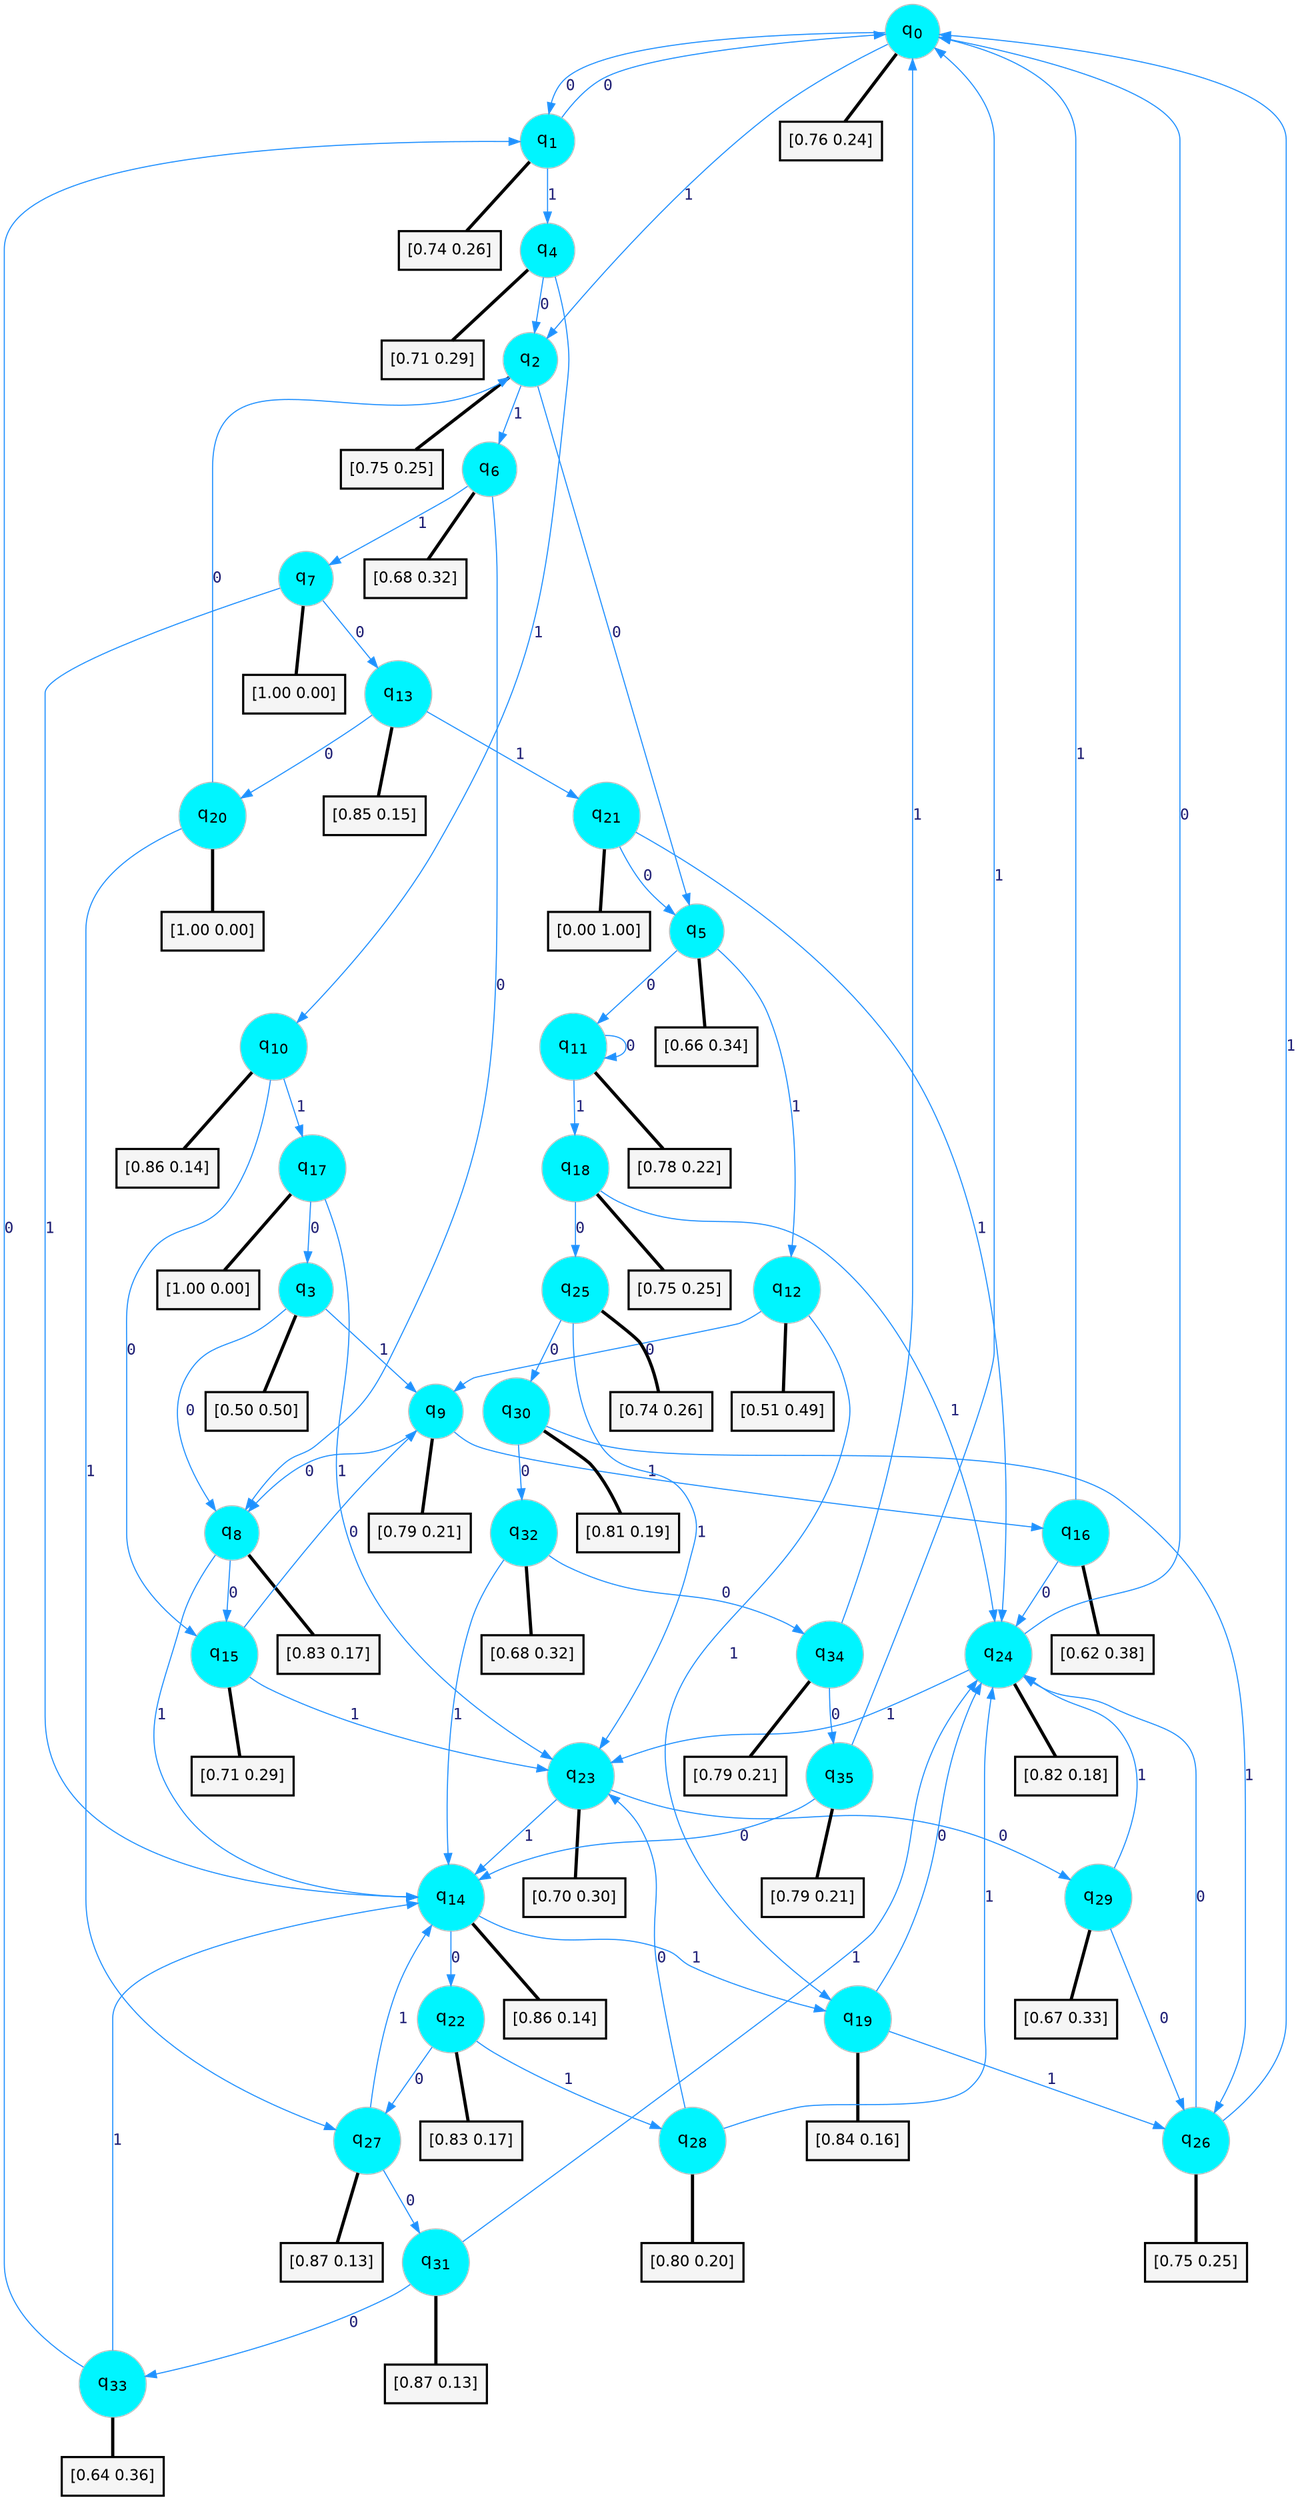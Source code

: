 digraph G {
graph [
bgcolor=transparent, dpi=300, rankdir=TD, size="40,25"];
node [
color=gray, fillcolor=turquoise1, fontcolor=black, fontname=Helvetica, fontsize=16, fontweight=bold, shape=circle, style=filled];
edge [
arrowsize=1, color=dodgerblue1, fontcolor=midnightblue, fontname=courier, fontweight=bold, penwidth=1, style=solid, weight=20];
0[label=<q<SUB>0</SUB>>];
1[label=<q<SUB>1</SUB>>];
2[label=<q<SUB>2</SUB>>];
3[label=<q<SUB>3</SUB>>];
4[label=<q<SUB>4</SUB>>];
5[label=<q<SUB>5</SUB>>];
6[label=<q<SUB>6</SUB>>];
7[label=<q<SUB>7</SUB>>];
8[label=<q<SUB>8</SUB>>];
9[label=<q<SUB>9</SUB>>];
10[label=<q<SUB>10</SUB>>];
11[label=<q<SUB>11</SUB>>];
12[label=<q<SUB>12</SUB>>];
13[label=<q<SUB>13</SUB>>];
14[label=<q<SUB>14</SUB>>];
15[label=<q<SUB>15</SUB>>];
16[label=<q<SUB>16</SUB>>];
17[label=<q<SUB>17</SUB>>];
18[label=<q<SUB>18</SUB>>];
19[label=<q<SUB>19</SUB>>];
20[label=<q<SUB>20</SUB>>];
21[label=<q<SUB>21</SUB>>];
22[label=<q<SUB>22</SUB>>];
23[label=<q<SUB>23</SUB>>];
24[label=<q<SUB>24</SUB>>];
25[label=<q<SUB>25</SUB>>];
26[label=<q<SUB>26</SUB>>];
27[label=<q<SUB>27</SUB>>];
28[label=<q<SUB>28</SUB>>];
29[label=<q<SUB>29</SUB>>];
30[label=<q<SUB>30</SUB>>];
31[label=<q<SUB>31</SUB>>];
32[label=<q<SUB>32</SUB>>];
33[label=<q<SUB>33</SUB>>];
34[label=<q<SUB>34</SUB>>];
35[label=<q<SUB>35</SUB>>];
36[label="[0.76 0.24]", shape=box,fontcolor=black, fontname=Helvetica, fontsize=14, penwidth=2, fillcolor=whitesmoke,color=black];
37[label="[0.74 0.26]", shape=box,fontcolor=black, fontname=Helvetica, fontsize=14, penwidth=2, fillcolor=whitesmoke,color=black];
38[label="[0.75 0.25]", shape=box,fontcolor=black, fontname=Helvetica, fontsize=14, penwidth=2, fillcolor=whitesmoke,color=black];
39[label="[0.50 0.50]", shape=box,fontcolor=black, fontname=Helvetica, fontsize=14, penwidth=2, fillcolor=whitesmoke,color=black];
40[label="[0.71 0.29]", shape=box,fontcolor=black, fontname=Helvetica, fontsize=14, penwidth=2, fillcolor=whitesmoke,color=black];
41[label="[0.66 0.34]", shape=box,fontcolor=black, fontname=Helvetica, fontsize=14, penwidth=2, fillcolor=whitesmoke,color=black];
42[label="[0.68 0.32]", shape=box,fontcolor=black, fontname=Helvetica, fontsize=14, penwidth=2, fillcolor=whitesmoke,color=black];
43[label="[1.00 0.00]", shape=box,fontcolor=black, fontname=Helvetica, fontsize=14, penwidth=2, fillcolor=whitesmoke,color=black];
44[label="[0.83 0.17]", shape=box,fontcolor=black, fontname=Helvetica, fontsize=14, penwidth=2, fillcolor=whitesmoke,color=black];
45[label="[0.79 0.21]", shape=box,fontcolor=black, fontname=Helvetica, fontsize=14, penwidth=2, fillcolor=whitesmoke,color=black];
46[label="[0.86 0.14]", shape=box,fontcolor=black, fontname=Helvetica, fontsize=14, penwidth=2, fillcolor=whitesmoke,color=black];
47[label="[0.78 0.22]", shape=box,fontcolor=black, fontname=Helvetica, fontsize=14, penwidth=2, fillcolor=whitesmoke,color=black];
48[label="[0.51 0.49]", shape=box,fontcolor=black, fontname=Helvetica, fontsize=14, penwidth=2, fillcolor=whitesmoke,color=black];
49[label="[0.85 0.15]", shape=box,fontcolor=black, fontname=Helvetica, fontsize=14, penwidth=2, fillcolor=whitesmoke,color=black];
50[label="[0.86 0.14]", shape=box,fontcolor=black, fontname=Helvetica, fontsize=14, penwidth=2, fillcolor=whitesmoke,color=black];
51[label="[0.71 0.29]", shape=box,fontcolor=black, fontname=Helvetica, fontsize=14, penwidth=2, fillcolor=whitesmoke,color=black];
52[label="[0.62 0.38]", shape=box,fontcolor=black, fontname=Helvetica, fontsize=14, penwidth=2, fillcolor=whitesmoke,color=black];
53[label="[1.00 0.00]", shape=box,fontcolor=black, fontname=Helvetica, fontsize=14, penwidth=2, fillcolor=whitesmoke,color=black];
54[label="[0.75 0.25]", shape=box,fontcolor=black, fontname=Helvetica, fontsize=14, penwidth=2, fillcolor=whitesmoke,color=black];
55[label="[0.84 0.16]", shape=box,fontcolor=black, fontname=Helvetica, fontsize=14, penwidth=2, fillcolor=whitesmoke,color=black];
56[label="[1.00 0.00]", shape=box,fontcolor=black, fontname=Helvetica, fontsize=14, penwidth=2, fillcolor=whitesmoke,color=black];
57[label="[0.00 1.00]", shape=box,fontcolor=black, fontname=Helvetica, fontsize=14, penwidth=2, fillcolor=whitesmoke,color=black];
58[label="[0.83 0.17]", shape=box,fontcolor=black, fontname=Helvetica, fontsize=14, penwidth=2, fillcolor=whitesmoke,color=black];
59[label="[0.70 0.30]", shape=box,fontcolor=black, fontname=Helvetica, fontsize=14, penwidth=2, fillcolor=whitesmoke,color=black];
60[label="[0.82 0.18]", shape=box,fontcolor=black, fontname=Helvetica, fontsize=14, penwidth=2, fillcolor=whitesmoke,color=black];
61[label="[0.74 0.26]", shape=box,fontcolor=black, fontname=Helvetica, fontsize=14, penwidth=2, fillcolor=whitesmoke,color=black];
62[label="[0.75 0.25]", shape=box,fontcolor=black, fontname=Helvetica, fontsize=14, penwidth=2, fillcolor=whitesmoke,color=black];
63[label="[0.87 0.13]", shape=box,fontcolor=black, fontname=Helvetica, fontsize=14, penwidth=2, fillcolor=whitesmoke,color=black];
64[label="[0.80 0.20]", shape=box,fontcolor=black, fontname=Helvetica, fontsize=14, penwidth=2, fillcolor=whitesmoke,color=black];
65[label="[0.67 0.33]", shape=box,fontcolor=black, fontname=Helvetica, fontsize=14, penwidth=2, fillcolor=whitesmoke,color=black];
66[label="[0.81 0.19]", shape=box,fontcolor=black, fontname=Helvetica, fontsize=14, penwidth=2, fillcolor=whitesmoke,color=black];
67[label="[0.87 0.13]", shape=box,fontcolor=black, fontname=Helvetica, fontsize=14, penwidth=2, fillcolor=whitesmoke,color=black];
68[label="[0.68 0.32]", shape=box,fontcolor=black, fontname=Helvetica, fontsize=14, penwidth=2, fillcolor=whitesmoke,color=black];
69[label="[0.64 0.36]", shape=box,fontcolor=black, fontname=Helvetica, fontsize=14, penwidth=2, fillcolor=whitesmoke,color=black];
70[label="[0.79 0.21]", shape=box,fontcolor=black, fontname=Helvetica, fontsize=14, penwidth=2, fillcolor=whitesmoke,color=black];
71[label="[0.79 0.21]", shape=box,fontcolor=black, fontname=Helvetica, fontsize=14, penwidth=2, fillcolor=whitesmoke,color=black];
0->1 [label=0];
0->2 [label=1];
0->36 [arrowhead=none, penwidth=3,color=black];
1->0 [label=0];
1->4 [label=1];
1->37 [arrowhead=none, penwidth=3,color=black];
2->5 [label=0];
2->6 [label=1];
2->38 [arrowhead=none, penwidth=3,color=black];
3->8 [label=0];
3->9 [label=1];
3->39 [arrowhead=none, penwidth=3,color=black];
4->2 [label=0];
4->10 [label=1];
4->40 [arrowhead=none, penwidth=3,color=black];
5->11 [label=0];
5->12 [label=1];
5->41 [arrowhead=none, penwidth=3,color=black];
6->8 [label=0];
6->7 [label=1];
6->42 [arrowhead=none, penwidth=3,color=black];
7->13 [label=0];
7->14 [label=1];
7->43 [arrowhead=none, penwidth=3,color=black];
8->15 [label=0];
8->14 [label=1];
8->44 [arrowhead=none, penwidth=3,color=black];
9->8 [label=0];
9->16 [label=1];
9->45 [arrowhead=none, penwidth=3,color=black];
10->15 [label=0];
10->17 [label=1];
10->46 [arrowhead=none, penwidth=3,color=black];
11->11 [label=0];
11->18 [label=1];
11->47 [arrowhead=none, penwidth=3,color=black];
12->9 [label=0];
12->19 [label=1];
12->48 [arrowhead=none, penwidth=3,color=black];
13->20 [label=0];
13->21 [label=1];
13->49 [arrowhead=none, penwidth=3,color=black];
14->22 [label=0];
14->19 [label=1];
14->50 [arrowhead=none, penwidth=3,color=black];
15->9 [label=0];
15->23 [label=1];
15->51 [arrowhead=none, penwidth=3,color=black];
16->24 [label=0];
16->0 [label=1];
16->52 [arrowhead=none, penwidth=3,color=black];
17->3 [label=0];
17->23 [label=1];
17->53 [arrowhead=none, penwidth=3,color=black];
18->25 [label=0];
18->24 [label=1];
18->54 [arrowhead=none, penwidth=3,color=black];
19->24 [label=0];
19->26 [label=1];
19->55 [arrowhead=none, penwidth=3,color=black];
20->2 [label=0];
20->27 [label=1];
20->56 [arrowhead=none, penwidth=3,color=black];
21->5 [label=0];
21->24 [label=1];
21->57 [arrowhead=none, penwidth=3,color=black];
22->27 [label=0];
22->28 [label=1];
22->58 [arrowhead=none, penwidth=3,color=black];
23->29 [label=0];
23->14 [label=1];
23->59 [arrowhead=none, penwidth=3,color=black];
24->0 [label=0];
24->23 [label=1];
24->60 [arrowhead=none, penwidth=3,color=black];
25->30 [label=0];
25->23 [label=1];
25->61 [arrowhead=none, penwidth=3,color=black];
26->24 [label=0];
26->0 [label=1];
26->62 [arrowhead=none, penwidth=3,color=black];
27->31 [label=0];
27->14 [label=1];
27->63 [arrowhead=none, penwidth=3,color=black];
28->23 [label=0];
28->24 [label=1];
28->64 [arrowhead=none, penwidth=3,color=black];
29->26 [label=0];
29->24 [label=1];
29->65 [arrowhead=none, penwidth=3,color=black];
30->32 [label=0];
30->26 [label=1];
30->66 [arrowhead=none, penwidth=3,color=black];
31->33 [label=0];
31->24 [label=1];
31->67 [arrowhead=none, penwidth=3,color=black];
32->34 [label=0];
32->14 [label=1];
32->68 [arrowhead=none, penwidth=3,color=black];
33->1 [label=0];
33->14 [label=1];
33->69 [arrowhead=none, penwidth=3,color=black];
34->35 [label=0];
34->0 [label=1];
34->70 [arrowhead=none, penwidth=3,color=black];
35->14 [label=0];
35->0 [label=1];
35->71 [arrowhead=none, penwidth=3,color=black];
}
